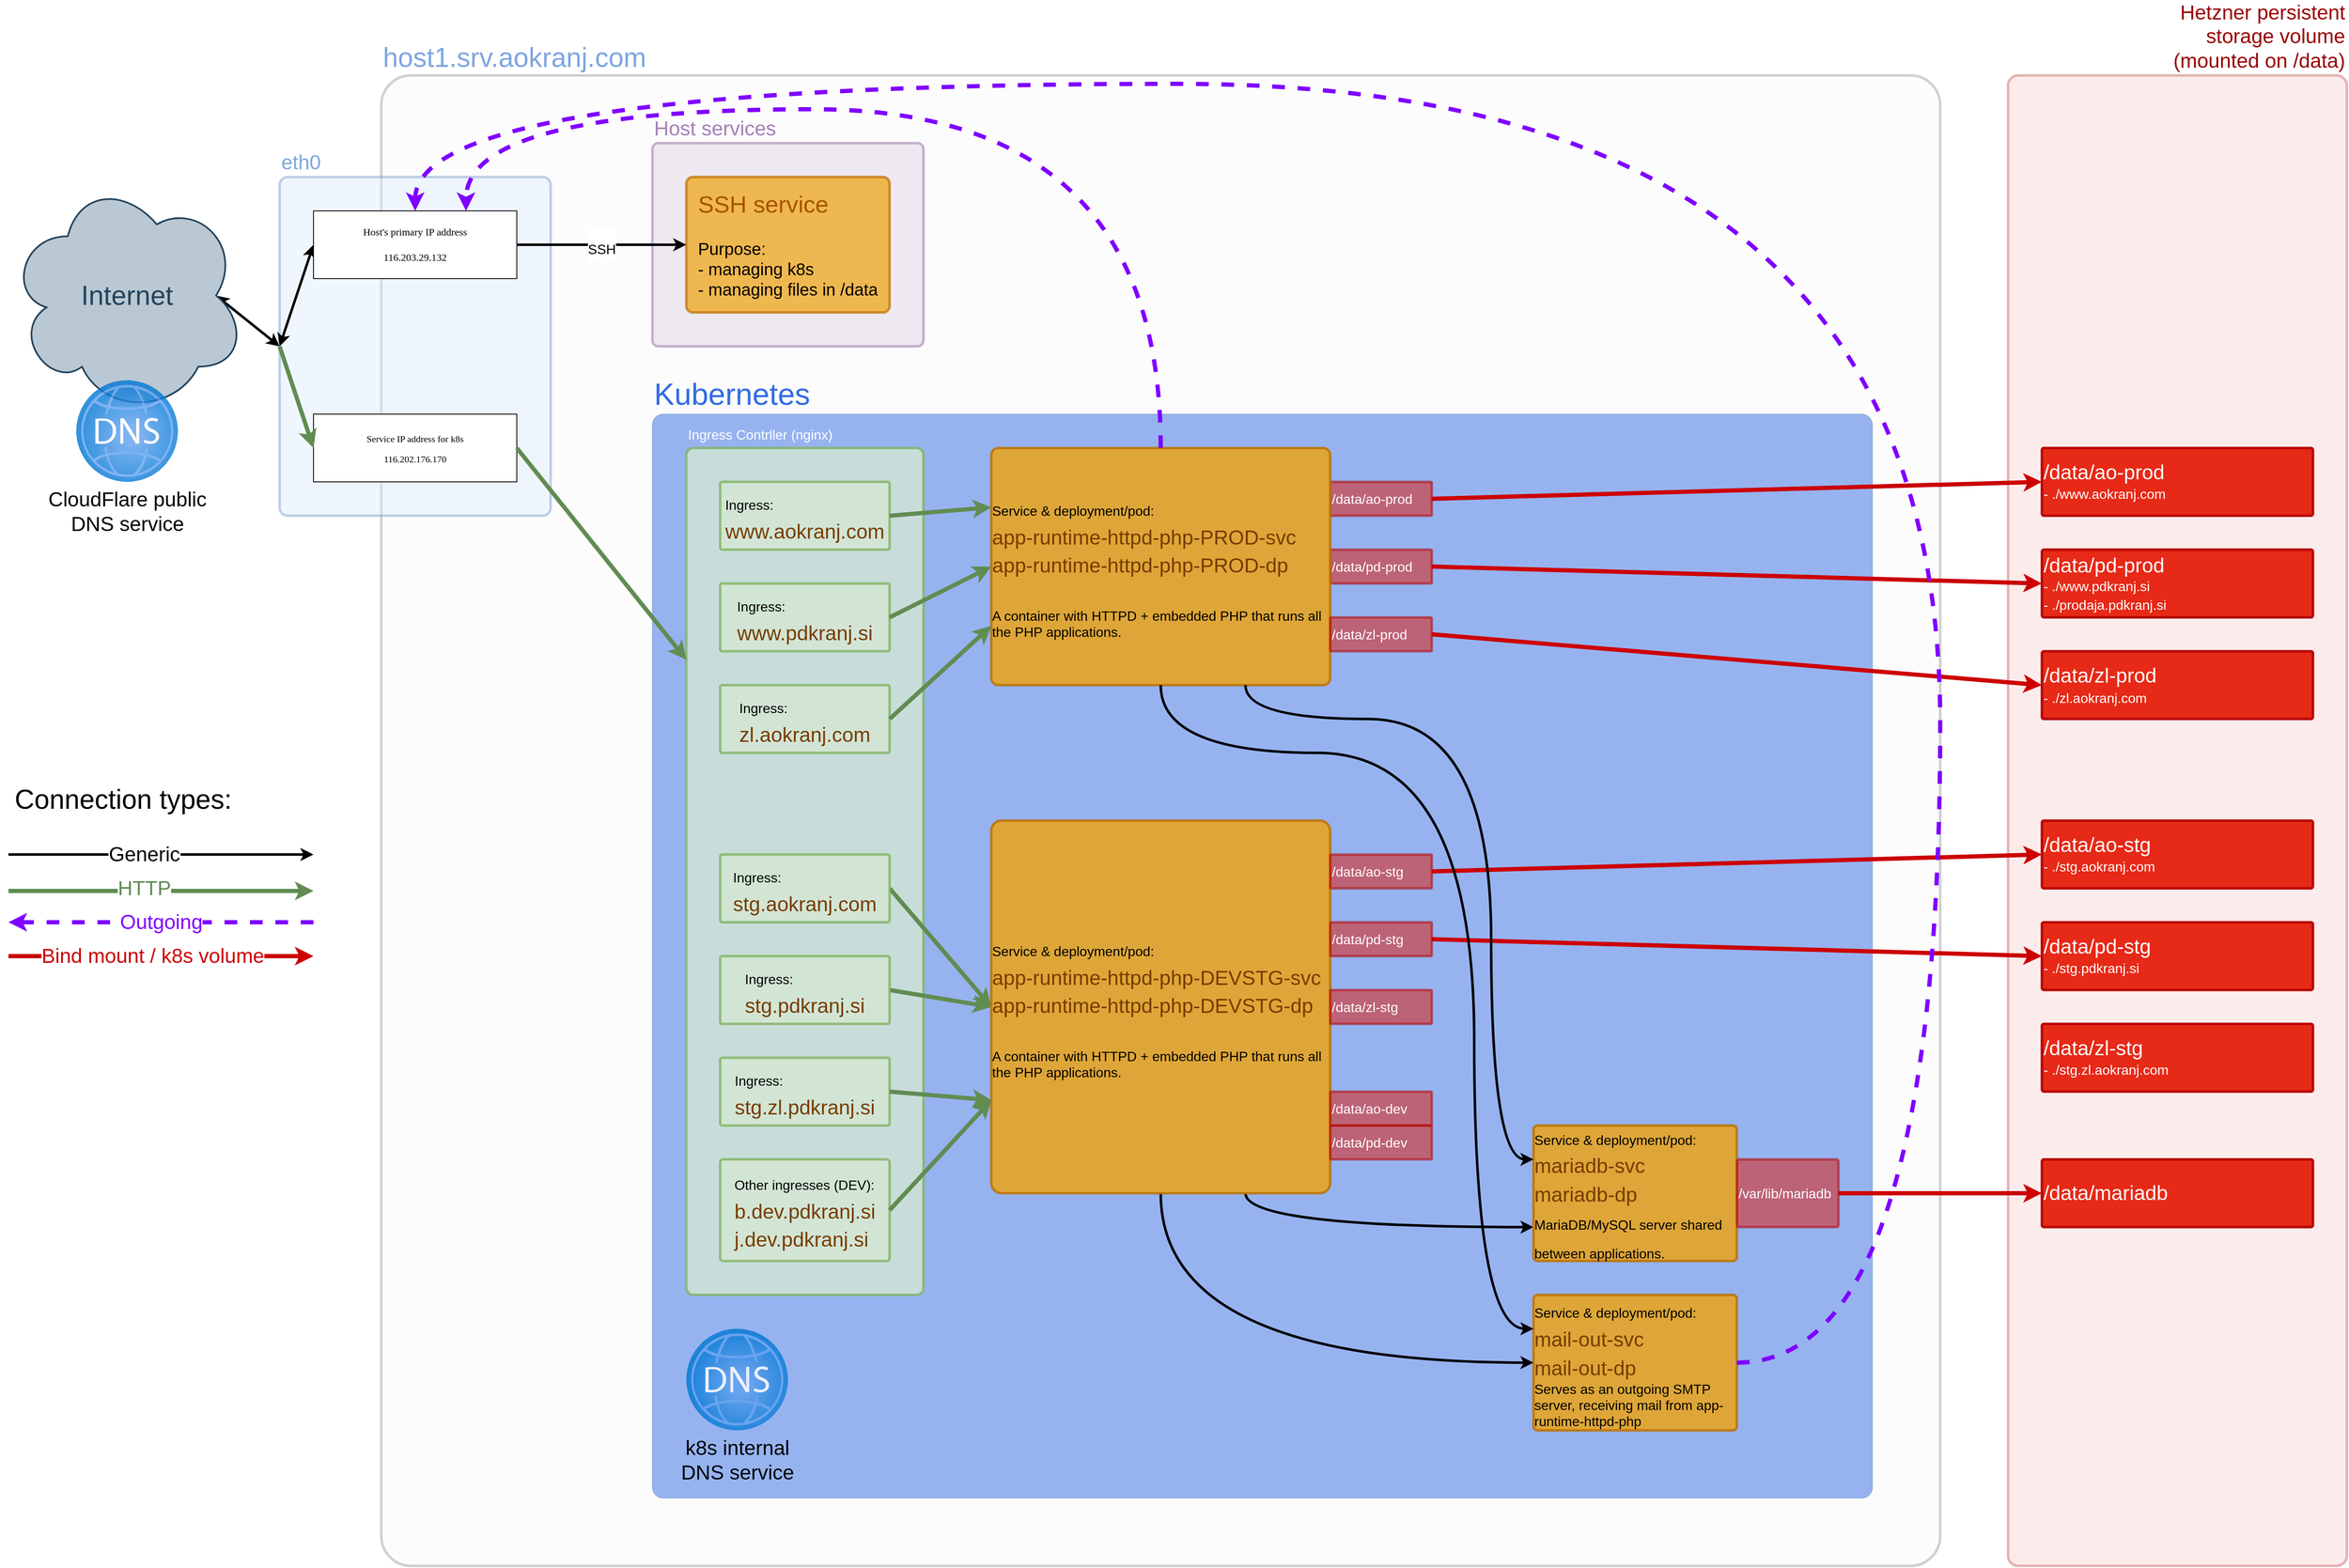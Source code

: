 <mxfile version="20.3.0" type="device"><diagram id="a45cf8ec-cd66-6f27-3ac3-be6e809c9e4a" name="Infrastructure diagram - desired final confifguration"><mxGraphModel dx="2478" dy="1682" grid="1" gridSize="10" guides="1" tooltips="1" connect="1" arrows="1" fold="1" page="1" pageScale="1" pageWidth="1169" pageHeight="1654" background="none" math="0" shadow="0"><root><mxCell id="0"/><mxCell id="1" parent="0"/><mxCell id="3" value="&lt;font style=&quot;font-size: 32px&quot; color=&quot;#7ea6e0&quot;&gt;host1.srv.aokranj.com&lt;/font&gt;" style="rounded=1;whiteSpace=wrap;html=1;shadow=0;strokeColor=#666666;fillColor=#f5f5f5;fontSize=18;fontStyle=0;strokeWidth=3;arcSize=2;align=left;labelPosition=center;verticalLabelPosition=top;verticalAlign=bottom;fontColor=#333333;opacity=30;" parent="1" vertex="1"><mxGeometry x="480" y="160" width="1840" height="1760" as="geometry"/></mxCell><mxCell id="VfFLFzp6Eeh_TzGAHePR-176" style="rounded=0;orthogonalLoop=1;jettySize=auto;html=1;exitX=0.875;exitY=0.5;exitDx=0;exitDy=0;exitPerimeter=0;entryX=0;entryY=0.5;entryDx=0;entryDy=0;fontSize=36;fontColor=#FF8000;strokeWidth=3;endArrow=classic;endFill=1;startArrow=classic;startFill=1;" parent="1" source="49" target="VfFLFzp6Eeh_TzGAHePR-175" edge="1"><mxGeometry relative="1" as="geometry"/></mxCell><mxCell id="VfFLFzp6Eeh_TzGAHePR-175" value="&lt;font color=&quot;#7ea6e0&quot; style=&quot;font-size: 24px&quot;&gt;eth0&lt;/font&gt;" style="rounded=1;whiteSpace=wrap;html=1;shadow=0;strokeColor=#6c8ebf;fillColor=#dae8fc;fontSize=18;opacity=40;fontStyle=0;strokeWidth=3;arcSize=3;align=left;labelPosition=center;verticalLabelPosition=top;verticalAlign=bottom;labelBackgroundColor=none;" parent="1" vertex="1"><mxGeometry x="360" y="280" width="320" height="400" as="geometry"/></mxCell><mxCell id="49" value="&lt;font style=&quot;font-size: 32px&quot;&gt;Internet&lt;/font&gt;" style="ellipse;shape=cloud;whiteSpace=wrap;html=1;shadow=0;strokeColor=#23445D;fillColor=#BAC8D3;gradientColor=none;fontSize=18;fontColor=#23445D;fontStyle=0;gradientDirection=north;strokeWidth=2;" parent="1" vertex="1"><mxGeometry x="40" y="280" width="280" height="280" as="geometry"/></mxCell><mxCell id="VfFLFzp6Eeh_TzGAHePR-183" style="edgeStyle=none;rounded=0;orthogonalLoop=1;jettySize=auto;html=1;exitX=0;exitY=0.5;exitDx=0;exitDy=0;entryX=0;entryY=0.5;entryDx=0;entryDy=0;fontSize=24;fontColor=#326ce5;startArrow=classic;startFill=1;endArrow=classic;endFill=1;strokeWidth=3;" parent="1" source="VfFLFzp6Eeh_TzGAHePR-173" target="VfFLFzp6Eeh_TzGAHePR-175" edge="1"><mxGeometry relative="1" as="geometry"/></mxCell><mxCell id="VfFLFzp6Eeh_TzGAHePR-173" value="&lt;p class=&quot;p1&quot; style=&quot;margin: 0px; font-stretch: normal; line-height: normal; font-family: menlo; color: rgb(0, 0, 0); font-size: 12px;&quot;&gt;&lt;span class=&quot;s1&quot; style=&quot;font-size: 12px;&quot;&gt;&lt;font style=&quot;font-size: 12px;&quot;&gt;Host's primary IP address&lt;/font&gt;&lt;/span&gt;&lt;/p&gt;&lt;p class=&quot;p1&quot; style=&quot;margin: 0px; font-stretch: normal; line-height: normal; font-family: menlo; color: rgb(0, 0, 0); font-size: 12px;&quot;&gt;&lt;span class=&quot;s1&quot; style=&quot;font-size: 12px;&quot;&gt;&lt;font style=&quot;font-size: 12px;&quot;&gt;&lt;br style=&quot;font-size: 12px;&quot;&gt;&lt;/font&gt;&lt;/span&gt;&lt;/p&gt;&lt;p class=&quot;p1&quot; style=&quot;margin: 0px; font-stretch: normal; line-height: normal; font-family: menlo; color: rgb(0, 0, 0); font-size: 12px;&quot;&gt;&lt;span class=&quot;s1&quot; style=&quot;font-size: 12px;&quot;&gt;&lt;font style=&quot;font-size: 12px;&quot;&gt;116.203.29.132&lt;/font&gt;&lt;/span&gt;&lt;/p&gt;" style="rounded=0;whiteSpace=wrap;html=1;fontSize=12;fontColor=#FF8000;" parent="1" vertex="1"><mxGeometry x="400" y="320" width="240" height="80" as="geometry"/></mxCell><mxCell id="VfFLFzp6Eeh_TzGAHePR-179" value="&lt;font style=&quot;font-size: 24px&quot; color=&quot;#a680b8&quot;&gt;Host services&lt;/font&gt;" style="rounded=1;whiteSpace=wrap;html=1;shadow=0;strokeColor=#9673a6;fillColor=#e1d5e7;fontSize=18;opacity=50;fontStyle=0;strokeWidth=3;arcSize=3;align=left;labelPosition=center;verticalLabelPosition=top;verticalAlign=bottom;" parent="1" vertex="1"><mxGeometry x="800" y="240" width="320" height="240" as="geometry"/></mxCell><mxCell id="VfFLFzp6Eeh_TzGAHePR-178" value="&lt;div style=&quot;text-align: left&quot;&gt;&lt;span style=&quot;color: rgb(166 , 83 , 0)&quot;&gt;SSH service&lt;/span&gt;&lt;/div&gt;&lt;font style=&quot;font-size: 20px&quot;&gt;&lt;div style=&quot;text-align: left&quot;&gt;&lt;span style=&quot;font-size: 20px&quot;&gt;&lt;br&gt;&lt;/span&gt;&lt;/div&gt;&lt;div style=&quot;text-align: left&quot;&gt;&lt;span style=&quot;font-size: 20px&quot;&gt;Purpose:&lt;/span&gt;&lt;/div&gt;&lt;div style=&quot;text-align: left&quot;&gt;&lt;span&gt;-&amp;nbsp;&lt;/span&gt;&lt;span style=&quot;background-color: initial;&quot;&gt;managing k8s&lt;/span&gt;&lt;/div&gt;&lt;div style=&quot;text-align: left&quot;&gt;&lt;span style=&quot;background-color: initial;&quot;&gt;- managing files in /data&lt;/span&gt;&lt;/div&gt;&lt;/font&gt;" style="rounded=1;whiteSpace=wrap;html=1;shadow=0;strokeColor=#BD7000;fillColor=#f0a30a;fontSize=28;opacity=70;fontStyle=0;strokeWidth=3;arcSize=5;align=center;labelPosition=center;verticalLabelPosition=middle;verticalAlign=middle;labelBackgroundColor=none;fontColor=#000000;" parent="1" vertex="1"><mxGeometry x="840" y="280" width="240" height="160" as="geometry"/></mxCell><mxCell id="VfFLFzp6Eeh_TzGAHePR-180" value="&lt;font style=&quot;font-size: 16px&quot; color=&quot;#000000&quot;&gt;SSH&lt;/font&gt;" style="rounded=0;orthogonalLoop=1;jettySize=auto;html=1;exitX=1;exitY=0.5;exitDx=0;exitDy=0;entryX=0;entryY=0.5;entryDx=0;entryDy=0;fontSize=32;fontColor=#A65300;startArrow=none;startFill=0;endArrow=classic;endFill=1;strokeWidth=3;labelBackgroundColor=default;" parent="1" source="VfFLFzp6Eeh_TzGAHePR-173" target="VfFLFzp6Eeh_TzGAHePR-178" edge="1"><mxGeometry relative="1" as="geometry"/></mxCell><mxCell id="VfFLFzp6Eeh_TzGAHePR-186" value="&lt;font color=&quot;#000000&quot; style=&quot;font-size: 24px&quot;&gt;CloudFlare public&lt;br&gt;DNS service&lt;br&gt;&lt;/font&gt;" style="aspect=fixed;html=1;points=[];align=center;image;fontSize=12;image=img/lib/azure2/networking/DNS_Zones.svg;labelBackgroundColor=none;fontColor=#783C00;fillColor=#326ce5;opacity=80;" parent="1" vertex="1"><mxGeometry x="120" y="520" width="120" height="120" as="geometry"/></mxCell><mxCell id="VfFLFzp6Eeh_TzGAHePR-198" value="&lt;font color=&quot;#990000&quot;&gt;&lt;span style=&quot;font-size: 24px&quot;&gt;Hetzner persistent&lt;br&gt;storage volume&lt;br&gt;(mounted on /data)&lt;br&gt;&lt;/span&gt;&lt;/font&gt;" style="rounded=1;whiteSpace=wrap;html=1;shadow=0;strokeColor=#b85450;fillColor=#f8cecc;fontSize=18;opacity=40;fontStyle=0;strokeWidth=3;arcSize=3;align=right;labelPosition=center;verticalLabelPosition=top;verticalAlign=bottom;labelBackgroundColor=none;" parent="1" vertex="1"><mxGeometry x="2400" y="160" width="400" height="1760" as="geometry"/></mxCell><mxCell id="VfFLFzp6Eeh_TzGAHePR-225" style="edgeStyle=none;rounded=0;orthogonalLoop=1;jettySize=auto;html=1;fontSize=32;fontColor=#000000;startArrow=none;startFill=0;endArrow=classic;endFill=1;strokeWidth=5;fillColor=#6d8764;strokeColor=#618C52;" parent="1" edge="1"><mxGeometry relative="1" as="geometry"><mxPoint x="40" y="1123" as="sourcePoint"/><mxPoint x="400" y="1123" as="targetPoint"/></mxGeometry></mxCell><mxCell id="VfFLFzp6Eeh_TzGAHePR-226" value="&lt;font color=&quot;#618c52&quot; style=&quot;font-size: 24px&quot;&gt;HTTP&lt;/font&gt;" style="edgeLabel;html=1;align=center;verticalAlign=middle;resizable=0;points=[];fontSize=16;fontColor=#000000;" parent="VfFLFzp6Eeh_TzGAHePR-225" vertex="1" connectable="0"><mxGeometry x="-0.26" y="3" relative="1" as="geometry"><mxPoint x="27" as="offset"/></mxGeometry></mxCell><mxCell id="VfFLFzp6Eeh_TzGAHePR-227" value="&lt;font style=&quot;font-size: 32px&quot;&gt;Connection types:&lt;/font&gt;" style="text;html=1;align=center;verticalAlign=middle;resizable=0;points=[];autosize=1;strokeColor=none;fillColor=none;fontSize=16;fontColor=#000000;" parent="1" vertex="1"><mxGeometry x="40" y="1000" width="270" height="30" as="geometry"/></mxCell><mxCell id="VfFLFzp6Eeh_TzGAHePR-228" style="rounded=0;orthogonalLoop=1;jettySize=auto;html=1;fontSize=24;fontColor=#000000;startArrow=none;startFill=0;endArrow=classic;endFill=1;strokeColor=#CC0000;strokeWidth=5;" parent="1" edge="1"><mxGeometry relative="1" as="geometry"><mxPoint x="40" y="1200" as="sourcePoint"/><mxPoint x="400" y="1200" as="targetPoint"/></mxGeometry></mxCell><mxCell id="VfFLFzp6Eeh_TzGAHePR-229" value="&lt;font color=&quot;#cc0000&quot;&gt;Bind mount / k8s volume&lt;/font&gt;" style="edgeLabel;html=1;align=center;verticalAlign=middle;resizable=0;points=[];fontSize=24;fontColor=#618C52;" parent="VfFLFzp6Eeh_TzGAHePR-228" vertex="1" connectable="0"><mxGeometry x="-0.221" y="4" relative="1" as="geometry"><mxPoint x="30" y="4" as="offset"/></mxGeometry></mxCell><mxCell id="VfFLFzp6Eeh_TzGAHePR-231" style="rounded=0;orthogonalLoop=1;jettySize=auto;html=1;fontSize=16;fontColor=#FFFFFF;startArrow=none;startFill=0;endArrow=classic;endFill=1;strokeWidth=5;dashed=1;strokeColor=#7F00FF;verticalAlign=top;horizontal=0;" parent="1" edge="1"><mxGeometry relative="1" as="geometry"><mxPoint x="400" y="1160" as="sourcePoint"/><mxPoint x="40" y="1160" as="targetPoint"/></mxGeometry></mxCell><mxCell id="VfFLFzp6Eeh_TzGAHePR-232" value="&lt;font style=&quot;font-size: 24px&quot;&gt;Outgoing&lt;/font&gt;" style="edgeLabel;html=1;align=center;verticalAlign=middle;resizable=0;points=[];fontSize=16;fontColor=#7F00FF;rotation=0;" parent="VfFLFzp6Eeh_TzGAHePR-231" vertex="1" connectable="0"><mxGeometry x="0.319" y="-10" relative="1" as="geometry"><mxPoint x="57" y="10" as="offset"/></mxGeometry></mxCell><mxCell id="VfFLFzp6Eeh_TzGAHePR-233" style="rounded=0;orthogonalLoop=1;jettySize=auto;html=1;fontSize=16;fontColor=#FFFFFF;startArrow=none;startFill=0;endArrow=classic;endFill=1;strokeWidth=3;" parent="1" edge="1"><mxGeometry relative="1" as="geometry"><mxPoint x="40" y="1080" as="sourcePoint"/><mxPoint x="400" y="1080" as="targetPoint"/></mxGeometry></mxCell><mxCell id="VfFLFzp6Eeh_TzGAHePR-234" value="&lt;font style=&quot;font-size: 24px&quot;&gt;Generic&lt;/font&gt;" style="edgeLabel;html=1;align=center;verticalAlign=middle;resizable=0;points=[];fontSize=16;fontColor=#000000;" parent="VfFLFzp6Eeh_TzGAHePR-233" vertex="1" connectable="0"><mxGeometry x="-0.223" y="28" relative="1" as="geometry"><mxPoint x="20" y="28" as="offset"/></mxGeometry></mxCell><mxCell id="CxBk4820d_v69qApCO3p-51" value="&lt;p style=&quot;line-height: 1;&quot;&gt;&lt;span style=&quot;font-size: 24px&quot;&gt;/data/zl-prod&lt;br&gt;&lt;/span&gt;&lt;span style=&quot;font-size: 16px;&quot;&gt;- ./zl.aokranj.com&lt;/span&gt;&lt;span style=&quot;font-size: 24px&quot;&gt;&lt;br&gt;&lt;/span&gt;&lt;/p&gt;" style="rounded=1;whiteSpace=wrap;html=1;shadow=0;strokeColor=#B20000;fillColor=#e51400;fontSize=18;opacity=90;fontStyle=0;strokeWidth=3;arcSize=3;align=left;labelPosition=center;verticalLabelPosition=middle;verticalAlign=middle;labelBackgroundColor=none;fontColor=#ffffff;" parent="1" vertex="1"><mxGeometry x="2440" y="840" width="320" height="80" as="geometry"/></mxCell><mxCell id="2C36thIFbOjoakbgItie-49" value="&lt;p class=&quot;p1&quot; style=&quot;margin: 0px ; font-stretch: normal ; font-size: 11px ; line-height: normal ; font-family: &amp;quot;menlo&amp;quot; ; color: rgb(0 , 0 , 0)&quot;&gt;&lt;span class=&quot;s1&quot;&gt;Service IP address for k8s&lt;/span&gt;&lt;/p&gt;&lt;p class=&quot;p1&quot; style=&quot;margin: 0px ; font-stretch: normal ; font-size: 11px ; line-height: normal ; font-family: &amp;quot;menlo&amp;quot; ; color: rgb(0 , 0 , 0)&quot;&gt;&lt;br&gt;&lt;/p&gt;&lt;p class=&quot;p1&quot; style=&quot;margin: 0px ; font-stretch: normal ; font-size: 11px ; line-height: normal ; font-family: &amp;quot;menlo&amp;quot; ; color: rgb(0 , 0 , 0)&quot;&gt;&lt;span class=&quot;s1&quot;&gt;116.202.176.170&lt;/span&gt;&lt;/p&gt;" style="rounded=0;whiteSpace=wrap;html=1;fontSize=36;fontColor=#FF8000;" parent="1" vertex="1"><mxGeometry x="400" y="560" width="240" height="80" as="geometry"/></mxCell><mxCell id="2C36thIFbOjoakbgItie-50" value="&lt;font style=&quot;font-size: 36px&quot;&gt;Kubernetes&lt;/font&gt;" style="rounded=1;whiteSpace=wrap;html=1;labelBackgroundColor=none;fontSize=12;opacity=50;fillColor=#326ce5;strokeColor=#6c8ebf;labelPosition=center;verticalLabelPosition=top;align=left;verticalAlign=bottom;fontColor=#326ce5;arcSize=1;" parent="1" vertex="1"><mxGeometry x="800" y="560" width="1440" height="1280" as="geometry"/></mxCell><mxCell id="2C36thIFbOjoakbgItie-51" value="&lt;div&gt;&lt;span style=&quot;font-size: 16px&quot;&gt;&lt;font color=&quot;#ffffff&quot;&gt;Ingress Contrller (nginx)&lt;/font&gt;&lt;/span&gt;&lt;/div&gt;" style="rounded=1;whiteSpace=wrap;html=1;shadow=0;strokeColor=#82b366;fillColor=#d5e8d4;fontSize=28;opacity=80;fontStyle=0;strokeWidth=3;arcSize=3;align=left;labelPosition=center;verticalLabelPosition=top;verticalAlign=bottom;labelBackgroundColor=none;" parent="1" vertex="1"><mxGeometry x="840" y="600" width="280" height="1000" as="geometry"/></mxCell><mxCell id="2C36thIFbOjoakbgItie-55" value="&lt;div style=&quot;text-align: left&quot;&gt;&lt;span style=&quot;font-size: 16px&quot;&gt;Service &amp;amp; deployment/pod:&lt;/span&gt;&lt;/div&gt;&lt;font&gt;&lt;div style=&quot;text-align: left&quot;&gt;&lt;span style=&quot;color: rgb(120 , 60 , 0) ; font-size: 24px&quot;&gt;mail-out-svc&lt;/span&gt;&lt;/div&gt;&lt;font&gt;&lt;div style=&quot;text-align: left&quot;&gt;&lt;span style=&quot;color: rgb(120 , 60 , 0) ; font-size: 24px&quot;&gt;mail-out-dp&lt;/span&gt;&lt;/div&gt;&lt;/font&gt;&lt;div style=&quot;text-align: left ; font-size: 16px&quot;&gt;&lt;span&gt;Serves as an outgoing SMTP server, receiving mail from app-runtime-httpd-php&lt;br&gt;&lt;/span&gt;&lt;/div&gt;&lt;/font&gt;" style="rounded=1;whiteSpace=wrap;html=1;shadow=0;strokeColor=#BD7000;fillColor=#f0a30a;fontSize=28;opacity=80;fontStyle=0;strokeWidth=3;arcSize=3;align=center;labelPosition=center;verticalLabelPosition=middle;verticalAlign=middle;labelBackgroundColor=none;fontColor=#000000;" parent="1" vertex="1"><mxGeometry x="1840" y="1600" width="240" height="160" as="geometry"/></mxCell><mxCell id="2C36thIFbOjoakbgItie-56" style="edgeStyle=none;rounded=0;orthogonalLoop=1;jettySize=auto;html=1;exitX=1;exitY=0.5;exitDx=0;exitDy=0;entryX=0;entryY=0.5;entryDx=0;entryDy=0;fontSize=16;fontColor=#FFFFFF;startArrow=none;startFill=0;endArrow=classic;endFill=1;strokeWidth=5;strokeColor=#618C52;" parent="1" source="2C36thIFbOjoakbgItie-57" target="2C36thIFbOjoakbgItie-65" edge="1"><mxGeometry relative="1" as="geometry"/></mxCell><mxCell id="2C36thIFbOjoakbgItie-57" value="&lt;div style=&quot;text-align: left&quot;&gt;&lt;span style=&quot;font-size: 16px&quot;&gt;Ingress:&lt;/span&gt;&lt;/div&gt;&lt;font&gt;&lt;div style=&quot;text-align: left&quot;&gt;&lt;span style=&quot;font-size: 24px ; color: rgb(120 , 60 , 0)&quot;&gt;stg.pdkranj.si&lt;/span&gt;&lt;/div&gt;&lt;/font&gt;" style="rounded=1;whiteSpace=wrap;html=1;shadow=0;strokeColor=#82b366;fillColor=#d5e8d4;fontSize=28;opacity=80;fontStyle=0;strokeWidth=3;arcSize=3;align=center;labelPosition=center;verticalLabelPosition=middle;verticalAlign=middle;labelBackgroundColor=none;" parent="1" vertex="1"><mxGeometry x="880" y="1200" width="200" height="80" as="geometry"/></mxCell><mxCell id="2C36thIFbOjoakbgItie-58" style="edgeStyle=none;rounded=0;orthogonalLoop=1;jettySize=auto;html=1;exitX=1;exitY=0.5;exitDx=0;exitDy=0;entryX=0;entryY=0.5;entryDx=0;entryDy=0;fontSize=16;fontColor=#FFFFFF;startArrow=none;startFill=0;endArrow=classic;endFill=1;strokeWidth=5;strokeColor=#618C52;" parent="1" source="2C36thIFbOjoakbgItie-59" target="2C36thIFbOjoakbgItie-65" edge="1"><mxGeometry relative="1" as="geometry"/></mxCell><mxCell id="2C36thIFbOjoakbgItie-59" value="&lt;div style=&quot;text-align: left&quot;&gt;&lt;span style=&quot;font-size: 16px&quot;&gt;Ingress&lt;/span&gt;&lt;span style=&quot;font-size: 16px&quot;&gt;:&lt;/span&gt;&lt;/div&gt;&lt;font&gt;&lt;div style=&quot;text-align: left&quot;&gt;&lt;span style=&quot;font-size: 24px ; color: rgb(120 , 60 , 0)&quot;&gt;stg.aokranj.com&lt;/span&gt;&lt;/div&gt;&lt;/font&gt;" style="rounded=1;whiteSpace=wrap;html=1;shadow=0;strokeColor=#82b366;fillColor=#d5e8d4;fontSize=28;opacity=80;fontStyle=0;strokeWidth=3;arcSize=3;align=center;labelPosition=center;verticalLabelPosition=middle;verticalAlign=middle;labelBackgroundColor=none;" parent="1" vertex="1"><mxGeometry x="880" y="1080" width="200" height="80" as="geometry"/></mxCell><mxCell id="2C36thIFbOjoakbgItie-60" style="edgeStyle=orthogonalEdgeStyle;curved=1;rounded=0;orthogonalLoop=1;jettySize=auto;html=1;exitX=0.75;exitY=1;exitDx=0;exitDy=0;entryX=0;entryY=0.75;entryDx=0;entryDy=0;fontSize=16;fontColor=#FFFFFF;startArrow=none;startFill=0;endArrow=classic;endFill=1;strokeWidth=3;" parent="1" source="2C36thIFbOjoakbgItie-65" target="2C36thIFbOjoakbgItie-67" edge="1"><mxGeometry relative="1" as="geometry"/></mxCell><mxCell id="2C36thIFbOjoakbgItie-62" style="edgeStyle=orthogonalEdgeStyle;curved=1;rounded=0;orthogonalLoop=1;jettySize=auto;html=1;exitX=0.5;exitY=1;exitDx=0;exitDy=0;entryX=0;entryY=0.5;entryDx=0;entryDy=0;fontSize=16;fontColor=#FFFFFF;startArrow=none;startFill=0;endArrow=classic;endFill=1;strokeWidth=3;" parent="1" source="2C36thIFbOjoakbgItie-65" target="2C36thIFbOjoakbgItie-55" edge="1"><mxGeometry relative="1" as="geometry"/></mxCell><mxCell id="2C36thIFbOjoakbgItie-65" value="&lt;div style=&quot;text-align: left&quot;&gt;&lt;div&gt;&lt;span style=&quot;font-size: 16px&quot;&gt;Service &amp;amp; deployment/pod:&lt;/span&gt;&lt;/div&gt;&lt;font style=&quot;text-align: center&quot;&gt;&lt;div style=&quot;text-align: left&quot;&gt;&lt;span style=&quot;color: rgb(120 , 60 , 0) ; font-size: 24px&quot;&gt;app-runtime-httpd-php-DEVSTG-svc&lt;/span&gt;&lt;/div&gt;&lt;div style=&quot;text-align: left&quot;&gt;&lt;span style=&quot;color: rgb(120 , 60 , 0) ; font-size: 24px&quot;&gt;app-runtime-httpd-php-DEVSTG-dp&lt;/span&gt;&lt;/div&gt;&lt;div style=&quot;text-align: left&quot;&gt;&lt;br&gt;&lt;/div&gt;&lt;div style=&quot;text-align: left ; font-size: 16px&quot;&gt;A container with HTTPD + embedded PHP that runs all the PHP applications.&lt;/div&gt;&lt;/font&gt;&lt;/div&gt;" style="rounded=1;whiteSpace=wrap;html=1;shadow=0;strokeColor=#BD7000;fillColor=#f0a30a;fontSize=28;opacity=80;fontStyle=0;strokeWidth=3;arcSize=3;align=center;labelPosition=center;verticalLabelPosition=middle;verticalAlign=middle;labelBackgroundColor=none;fontColor=#000000;" parent="1" vertex="1"><mxGeometry x="1200" y="1040" width="400" height="440" as="geometry"/></mxCell><mxCell id="2C36thIFbOjoakbgItie-67" value="&lt;div style=&quot;text-align: left&quot;&gt;&lt;span style=&quot;font-size: 16px&quot;&gt;Service &amp;amp; deployment/pod:&lt;/span&gt;&lt;/div&gt;&lt;font&gt;&lt;font&gt;&lt;div style=&quot;text-align: left&quot;&gt;&lt;span style=&quot;color: rgb(120 , 60 , 0) ; font-size: 24px&quot;&gt;mariadb-svc&lt;/span&gt;&lt;/div&gt;&lt;div style=&quot;text-align: left&quot;&gt;&lt;span style=&quot;color: rgb(120 , 60 , 0) ; font-size: 24px&quot;&gt;mariadb-dp&lt;/span&gt;&lt;/div&gt;&lt;/font&gt;&lt;/font&gt;&lt;div style=&quot;text-align: left&quot;&gt;&lt;span style=&quot;line-height: 1.2&quot;&gt;&lt;font style=&quot;font-size: 16px&quot;&gt;MariaDB/MySQL server shared between applications.&lt;/font&gt;&lt;/span&gt;&lt;/div&gt;" style="rounded=1;whiteSpace=wrap;html=1;shadow=0;strokeColor=#BD7000;fillColor=#f0a30a;fontSize=28;opacity=80;fontStyle=0;strokeWidth=3;arcSize=3;align=center;labelPosition=center;verticalLabelPosition=middle;verticalAlign=middle;labelBackgroundColor=none;fontColor=#000000;" parent="1" vertex="1"><mxGeometry x="1840" y="1400" width="240" height="160" as="geometry"/></mxCell><mxCell id="2C36thIFbOjoakbgItie-70" value="&lt;font color=&quot;#000000&quot;&gt;&lt;span style=&quot;font-size: 24px&quot;&gt;k8s internal&lt;br&gt;DNS service&lt;br&gt;&lt;/span&gt;&lt;/font&gt;" style="aspect=fixed;html=1;points=[];align=center;image;fontSize=12;image=img/lib/azure2/networking/DNS_Zones.svg;labelBackgroundColor=none;fontColor=#783C00;fillColor=#326ce5;opacity=80;" parent="1" vertex="1"><mxGeometry x="840" y="1640" width="120" height="120" as="geometry"/></mxCell><mxCell id="2C36thIFbOjoakbgItie-73" style="edgeStyle=none;rounded=0;orthogonalLoop=1;jettySize=auto;html=1;exitX=0;exitY=0.5;exitDx=0;exitDy=0;entryX=0;entryY=0.5;entryDx=0;entryDy=0;fontSize=16;fontColor=#000000;startArrow=none;startFill=0;endArrow=classic;endFill=1;strokeColor=#618C52;strokeWidth=5;" parent="1" source="VfFLFzp6Eeh_TzGAHePR-175" target="2C36thIFbOjoakbgItie-49" edge="1"><mxGeometry relative="1" as="geometry"><mxPoint x="360" y="420" as="sourcePoint"/><mxPoint x="400" y="480" as="targetPoint"/></mxGeometry></mxCell><mxCell id="2C36thIFbOjoakbgItie-74" style="edgeStyle=none;rounded=0;orthogonalLoop=1;jettySize=auto;html=1;exitX=1;exitY=0.5;exitDx=0;exitDy=0;fontSize=16;fontColor=#000000;startArrow=none;startFill=0;endArrow=classic;endFill=1;strokeColor=#618C52;strokeWidth=5;entryX=0;entryY=0.25;entryDx=0;entryDy=0;" parent="1" source="2C36thIFbOjoakbgItie-49" target="2C36thIFbOjoakbgItie-51" edge="1"><mxGeometry relative="1" as="geometry"><mxPoint x="370" y="430" as="sourcePoint"/><mxPoint x="840" y="1390" as="targetPoint"/></mxGeometry></mxCell><mxCell id="2C36thIFbOjoakbgItie-77" value="&lt;font style=&quot;font-size: 16px&quot;&gt;/var/lib/mariadb&lt;/font&gt;" style="rounded=1;whiteSpace=wrap;html=1;shadow=0;strokeColor=#B20000;fillColor=#e51400;fontSize=18;opacity=50;fontStyle=0;strokeWidth=3;arcSize=3;align=left;labelPosition=center;verticalLabelPosition=middle;verticalAlign=middle;labelBackgroundColor=none;fontColor=#ffffff;" parent="1" vertex="1"><mxGeometry x="2080" y="1440" width="120" height="80" as="geometry"/></mxCell><mxCell id="2C36thIFbOjoakbgItie-80" value="&lt;font style=&quot;font-size: 24px&quot;&gt;/data/pd-stg&lt;/font&gt;&lt;br&gt;&lt;span style=&quot;font-size: 16px&quot;&gt;- ./stg.pdkranj.si&lt;/span&gt;" style="rounded=1;whiteSpace=wrap;html=1;shadow=0;strokeColor=#B20000;fillColor=#e51400;fontSize=18;opacity=90;fontStyle=0;strokeWidth=3;arcSize=3;align=left;labelPosition=center;verticalLabelPosition=middle;verticalAlign=middle;labelBackgroundColor=none;fontColor=#ffffff;" parent="1" vertex="1"><mxGeometry x="2440" y="1160" width="320" height="80" as="geometry"/></mxCell><mxCell id="2C36thIFbOjoakbgItie-81" style="edgeStyle=none;rounded=0;orthogonalLoop=1;jettySize=auto;html=1;exitX=1;exitY=0.5;exitDx=0;exitDy=0;entryX=0;entryY=0.5;entryDx=0;entryDy=0;fontSize=24;fontColor=#000000;startArrow=none;startFill=0;endArrow=classic;endFill=1;strokeColor=#CC0000;strokeWidth=5;" parent="1" source="2C36thIFbOjoakbgItie-82" target="2C36thIFbOjoakbgItie-80" edge="1"><mxGeometry relative="1" as="geometry"/></mxCell><mxCell id="2C36thIFbOjoakbgItie-82" value="&lt;font style=&quot;font-size: 16px&quot;&gt;/data/pd-stg&lt;br&gt;&lt;/font&gt;" style="rounded=1;whiteSpace=wrap;html=1;shadow=0;strokeColor=#B20000;fillColor=#e51400;fontSize=18;opacity=50;fontStyle=0;strokeWidth=3;arcSize=3;align=left;labelPosition=center;verticalLabelPosition=middle;verticalAlign=middle;labelBackgroundColor=none;fontColor=#ffffff;" parent="1" vertex="1"><mxGeometry x="1600" y="1160" width="120" height="40" as="geometry"/></mxCell><mxCell id="2C36thIFbOjoakbgItie-83" value="&lt;span style=&quot;font-size: 24px&quot;&gt;/data/pd-prod&lt;/span&gt;&lt;br&gt;&lt;font style=&quot;font-size: 16px&quot;&gt;- ./www.pdkranj.si&lt;br&gt;- ./prodaja.pdkranj.si&lt;br&gt;&lt;/font&gt;" style="rounded=1;whiteSpace=wrap;html=1;shadow=0;strokeColor=#B20000;fillColor=#e51400;fontSize=18;opacity=90;fontStyle=0;strokeWidth=3;arcSize=3;align=left;labelPosition=center;verticalLabelPosition=middle;verticalAlign=middle;labelBackgroundColor=none;fontColor=#ffffff;" parent="1" vertex="1"><mxGeometry x="2440" y="720" width="320" height="80" as="geometry"/></mxCell><mxCell id="2C36thIFbOjoakbgItie-84" style="edgeStyle=none;rounded=0;orthogonalLoop=1;jettySize=auto;html=1;exitX=1;exitY=0.5;exitDx=0;exitDy=0;entryX=0;entryY=0.5;entryDx=0;entryDy=0;fontSize=24;fontColor=#000000;startArrow=none;startFill=0;endArrow=classic;endFill=1;strokeColor=#CC0000;strokeWidth=5;" parent="1" source="2C36thIFbOjoakbgItie-85" target="2C36thIFbOjoakbgItie-83" edge="1"><mxGeometry relative="1" as="geometry"/></mxCell><mxCell id="2C36thIFbOjoakbgItie-85" value="&lt;font style=&quot;font-size: 16px&quot;&gt;/data/pd-prod&lt;br&gt;&lt;/font&gt;" style="rounded=1;whiteSpace=wrap;html=1;shadow=0;strokeColor=#B20000;fillColor=#e51400;fontSize=18;opacity=50;fontStyle=0;strokeWidth=3;arcSize=3;align=left;labelPosition=center;verticalLabelPosition=middle;verticalAlign=middle;labelBackgroundColor=none;fontColor=#ffffff;" parent="1" vertex="1"><mxGeometry x="1600" y="720" width="120" height="40" as="geometry"/></mxCell><mxCell id="2C36thIFbOjoakbgItie-86" value="&lt;font style=&quot;font-size: 24px&quot;&gt;/data/ao-stg&lt;/font&gt;&lt;br&gt;&lt;span style=&quot;font-size: 16px&quot;&gt;- ./stg.aokranj.com&lt;/span&gt;" style="rounded=1;whiteSpace=wrap;html=1;shadow=0;strokeColor=#B20000;fillColor=#e51400;fontSize=18;opacity=90;fontStyle=0;strokeWidth=3;arcSize=3;align=left;labelPosition=center;verticalLabelPosition=middle;verticalAlign=middle;labelBackgroundColor=none;fontColor=#ffffff;" parent="1" vertex="1"><mxGeometry x="2440" y="1040" width="320" height="80" as="geometry"/></mxCell><mxCell id="2C36thIFbOjoakbgItie-87" value="&lt;font style=&quot;font-size: 24px&quot;&gt;/data/ao-prod&lt;/font&gt;&lt;br&gt;&lt;span style=&quot;font-size: 16px&quot;&gt;- ./www.aokranj.com&lt;/span&gt;" style="rounded=1;whiteSpace=wrap;html=1;shadow=0;strokeColor=#B20000;fillColor=#e51400;fontSize=18;opacity=90;fontStyle=0;strokeWidth=3;arcSize=3;align=left;labelPosition=center;verticalLabelPosition=middle;verticalAlign=middle;labelBackgroundColor=none;fontColor=#ffffff;" parent="1" vertex="1"><mxGeometry x="2440" y="600" width="320" height="80" as="geometry"/></mxCell><mxCell id="2C36thIFbOjoakbgItie-88" value="&lt;font style=&quot;font-size: 16px&quot;&gt;/data/ao-stg&lt;br&gt;&lt;/font&gt;" style="rounded=1;whiteSpace=wrap;html=1;shadow=0;strokeColor=#B20000;fillColor=#e51400;fontSize=18;opacity=50;fontStyle=0;strokeWidth=3;arcSize=3;align=left;labelPosition=center;verticalLabelPosition=middle;verticalAlign=middle;labelBackgroundColor=none;fontColor=#ffffff;" parent="1" vertex="1"><mxGeometry x="1600" y="1080" width="120" height="40" as="geometry"/></mxCell><mxCell id="2C36thIFbOjoakbgItie-89" value="&lt;font style=&quot;font-size: 16px&quot;&gt;/data/ao-prod&lt;br&gt;&lt;/font&gt;" style="rounded=1;whiteSpace=wrap;html=1;shadow=0;strokeColor=#B20000;fillColor=#e51400;fontSize=18;opacity=50;fontStyle=0;strokeWidth=3;arcSize=3;align=left;labelPosition=center;verticalLabelPosition=middle;verticalAlign=middle;labelBackgroundColor=none;fontColor=#ffffff;" parent="1" vertex="1"><mxGeometry x="1600" y="640" width="120" height="40" as="geometry"/></mxCell><mxCell id="2C36thIFbOjoakbgItie-90" style="edgeStyle=none;rounded=0;orthogonalLoop=1;jettySize=auto;html=1;exitX=1;exitY=0.5;exitDx=0;exitDy=0;entryX=0;entryY=0.5;entryDx=0;entryDy=0;fontSize=24;fontColor=#000000;startArrow=none;startFill=0;endArrow=classic;endFill=1;strokeColor=#CC0000;strokeWidth=5;" parent="1" source="2C36thIFbOjoakbgItie-88" target="2C36thIFbOjoakbgItie-86" edge="1"><mxGeometry relative="1" as="geometry"><mxPoint x="1610.0" y="1080.0" as="sourcePoint"/><mxPoint x="2090.0" y="890.0" as="targetPoint"/></mxGeometry></mxCell><mxCell id="2C36thIFbOjoakbgItie-91" style="edgeStyle=none;rounded=0;orthogonalLoop=1;jettySize=auto;html=1;entryX=0;entryY=0.5;entryDx=0;entryDy=0;fontSize=24;fontColor=#000000;startArrow=none;startFill=0;endArrow=classic;endFill=1;strokeColor=#CC0000;strokeWidth=5;exitX=1;exitY=0.5;exitDx=0;exitDy=0;" parent="1" source="2C36thIFbOjoakbgItie-89" target="2C36thIFbOjoakbgItie-87" edge="1"><mxGeometry relative="1" as="geometry"><mxPoint x="1620.0" y="1090.0" as="sourcePoint"/><mxPoint x="2100.0" y="900.0" as="targetPoint"/></mxGeometry></mxCell><mxCell id="SCkRdX2qneWgscU3v2Dv-49" value="&lt;div style=&quot;text-align: left&quot;&gt;&lt;span style=&quot;font-size: 16px&quot;&gt;Ingress&lt;/span&gt;&lt;span style=&quot;font-size: 16px&quot;&gt;:&lt;/span&gt;&lt;/div&gt;&lt;font&gt;&lt;div style=&quot;text-align: left&quot;&gt;&lt;span style=&quot;font-size: 24px ; color: rgb(120 , 60 , 0)&quot;&gt;zl.aokranj.com&lt;/span&gt;&lt;/div&gt;&lt;/font&gt;" style="rounded=1;whiteSpace=wrap;html=1;shadow=0;strokeColor=#82b366;fillColor=#d5e8d4;fontSize=28;opacity=80;fontStyle=0;strokeWidth=3;arcSize=3;align=center;labelPosition=center;verticalLabelPosition=middle;verticalAlign=middle;labelBackgroundColor=none;" parent="1" vertex="1"><mxGeometry x="880" y="880" width="200" height="80" as="geometry"/></mxCell><mxCell id="SCkRdX2qneWgscU3v2Dv-50" value="&lt;div style=&quot;text-align: left&quot;&gt;&lt;span style=&quot;font-size: 16px&quot;&gt;Ingress&lt;/span&gt;&lt;span style=&quot;font-size: 16px&quot;&gt;:&lt;/span&gt;&lt;/div&gt;&lt;font&gt;&lt;div style=&quot;text-align: left&quot;&gt;&lt;span style=&quot;font-size: 24px ; color: rgb(120 , 60 , 0)&quot;&gt;www.aokranj.com&lt;/span&gt;&lt;/div&gt;&lt;/font&gt;" style="rounded=1;whiteSpace=wrap;html=1;shadow=0;strokeColor=#82b366;fillColor=#d5e8d4;fontSize=28;opacity=80;fontStyle=0;strokeWidth=3;arcSize=3;align=center;labelPosition=center;verticalLabelPosition=middle;verticalAlign=middle;labelBackgroundColor=none;" parent="1" vertex="1"><mxGeometry x="880" y="640" width="200" height="80" as="geometry"/></mxCell><mxCell id="SCkRdX2qneWgscU3v2Dv-51" value="&lt;div style=&quot;text-align: left&quot;&gt;&lt;span style=&quot;font-size: 16px&quot;&gt;Ingress:&lt;/span&gt;&lt;/div&gt;&lt;font&gt;&lt;div style=&quot;text-align: left&quot;&gt;&lt;span style=&quot;font-size: 24px ; color: rgb(120 , 60 , 0)&quot;&gt;www.pdkranj.si&lt;/span&gt;&lt;/div&gt;&lt;/font&gt;" style="rounded=1;whiteSpace=wrap;html=1;shadow=0;strokeColor=#82b366;fillColor=#d5e8d4;fontSize=28;opacity=80;fontStyle=0;strokeWidth=3;arcSize=3;align=center;labelPosition=center;verticalLabelPosition=middle;verticalAlign=middle;labelBackgroundColor=none;" parent="1" vertex="1"><mxGeometry x="880" y="760" width="200" height="80" as="geometry"/></mxCell><mxCell id="SCkRdX2qneWgscU3v2Dv-52" value="&lt;div style=&quot;text-align: left&quot;&gt;&lt;div&gt;&lt;span style=&quot;font-size: 16px&quot;&gt;Service &amp;amp; deployment/pod:&lt;/span&gt;&lt;/div&gt;&lt;font style=&quot;text-align: center&quot;&gt;&lt;div style=&quot;text-align: left&quot;&gt;&lt;span style=&quot;color: rgb(120 , 60 , 0) ; font-size: 24px&quot;&gt;app-runtime-httpd-php-PROD-svc&lt;/span&gt;&lt;/div&gt;&lt;div style=&quot;text-align: left&quot;&gt;&lt;span style=&quot;color: rgb(120 , 60 , 0) ; font-size: 24px&quot;&gt;app-runtime-httpd-php-PROD-dp&lt;/span&gt;&lt;/div&gt;&lt;div style=&quot;text-align: left&quot;&gt;&lt;br&gt;&lt;/div&gt;&lt;div style=&quot;text-align: left ; font-size: 16px&quot;&gt;A container with HTTPD + embedded PHP that runs all the PHP applications.&lt;/div&gt;&lt;/font&gt;&lt;/div&gt;" style="rounded=1;whiteSpace=wrap;html=1;shadow=0;strokeColor=#BD7000;fillColor=#f0a30a;fontSize=28;opacity=80;fontStyle=0;strokeWidth=3;arcSize=3;align=center;labelPosition=center;verticalLabelPosition=middle;verticalAlign=middle;labelBackgroundColor=none;fontColor=#000000;" parent="1" vertex="1"><mxGeometry x="1200" y="600" width="400" height="280" as="geometry"/></mxCell><mxCell id="CxBk4820d_v69qApCO3p-61" style="edgeStyle=none;rounded=0;orthogonalLoop=1;jettySize=auto;html=1;exitX=1;exitY=0.5;exitDx=0;exitDy=0;entryX=0;entryY=0.75;entryDx=0;entryDy=0;fontSize=32;fontColor=#000000;startArrow=none;startFill=0;endArrow=classic;endFill=1;strokeWidth=5;fillColor=#6d8764;strokeColor=#618C52;" parent="1" source="SCkRdX2qneWgscU3v2Dv-49" target="SCkRdX2qneWgscU3v2Dv-52" edge="1"><mxGeometry relative="1" as="geometry"><mxPoint x="1240" y="500" as="sourcePoint"/><mxPoint x="1160" y="360" as="targetPoint"/></mxGeometry></mxCell><mxCell id="SCkRdX2qneWgscU3v2Dv-53" style="edgeStyle=none;rounded=0;orthogonalLoop=1;jettySize=auto;html=1;exitX=1;exitY=0.5;exitDx=0;exitDy=0;entryX=0;entryY=0.5;entryDx=0;entryDy=0;fontSize=16;fontColor=#FFFFFF;startArrow=none;startFill=0;endArrow=classic;endFill=1;strokeWidth=5;strokeColor=#618C52;" parent="1" source="SCkRdX2qneWgscU3v2Dv-51" target="SCkRdX2qneWgscU3v2Dv-52" edge="1"><mxGeometry relative="1" as="geometry"><mxPoint x="1090" y="1090" as="sourcePoint"/><mxPoint x="1170" y="1110" as="targetPoint"/></mxGeometry></mxCell><mxCell id="SCkRdX2qneWgscU3v2Dv-54" style="edgeStyle=none;rounded=0;orthogonalLoop=1;jettySize=auto;html=1;exitX=1;exitY=0.5;exitDx=0;exitDy=0;entryX=0;entryY=0.25;entryDx=0;entryDy=0;fontSize=16;fontColor=#FFFFFF;startArrow=none;startFill=0;endArrow=classic;endFill=1;strokeWidth=5;strokeColor=#618C52;" parent="1" source="SCkRdX2qneWgscU3v2Dv-50" target="SCkRdX2qneWgscU3v2Dv-52" edge="1"><mxGeometry relative="1" as="geometry"><mxPoint x="1100" y="1100" as="sourcePoint"/><mxPoint x="1180" y="1120" as="targetPoint"/></mxGeometry></mxCell><mxCell id="SCkRdX2qneWgscU3v2Dv-56" value="&lt;font style=&quot;font-size: 16px&quot;&gt;/data/zl-prod&lt;br&gt;&lt;/font&gt;" style="rounded=1;whiteSpace=wrap;html=1;shadow=0;strokeColor=#B20000;fillColor=#e51400;fontSize=18;opacity=50;fontStyle=0;strokeWidth=3;arcSize=3;align=left;labelPosition=center;verticalLabelPosition=middle;verticalAlign=middle;labelBackgroundColor=none;fontColor=#ffffff;" parent="1" vertex="1"><mxGeometry x="1600" y="800" width="120" height="40" as="geometry"/></mxCell><mxCell id="SCkRdX2qneWgscU3v2Dv-59" value="&lt;div style=&quot;text-align: left&quot;&gt;&lt;span style=&quot;font-size: 16px&quot;&gt;Ingress:&lt;/span&gt;&lt;/div&gt;&lt;font&gt;&lt;div style=&quot;text-align: left&quot;&gt;&lt;span style=&quot;font-size: 24px ; color: rgb(120 , 60 , 0)&quot;&gt;stg.zl.pdkranj.si&lt;/span&gt;&lt;/div&gt;&lt;/font&gt;" style="rounded=1;whiteSpace=wrap;html=1;shadow=0;strokeColor=#82b366;fillColor=#d5e8d4;fontSize=28;opacity=80;fontStyle=0;strokeWidth=3;arcSize=3;align=center;labelPosition=center;verticalLabelPosition=middle;verticalAlign=middle;labelBackgroundColor=none;" parent="1" vertex="1"><mxGeometry x="880" y="1320" width="200" height="80" as="geometry"/></mxCell><mxCell id="SCkRdX2qneWgscU3v2Dv-60" value="&lt;div style=&quot;text-align: left&quot;&gt;&lt;span style=&quot;font-size: 16px&quot;&gt;Other ingresses (DEV):&lt;/span&gt;&lt;/div&gt;&lt;font&gt;&lt;div style=&quot;text-align: left&quot;&gt;&lt;span style=&quot;font-size: 24px ; color: rgb(120 , 60 , 0)&quot;&gt;b.dev.pdkranj.si&lt;/span&gt;&lt;/div&gt;&lt;div style=&quot;text-align: left&quot;&gt;&lt;font color=&quot;#783c00&quot;&gt;&lt;span style=&quot;font-size: 24px&quot;&gt;j.dev.pdkranj.si&lt;/span&gt;&lt;/font&gt;&lt;/div&gt;&lt;/font&gt;" style="rounded=1;whiteSpace=wrap;html=1;shadow=0;strokeColor=#82b366;fillColor=#d5e8d4;fontSize=28;opacity=80;fontStyle=0;strokeWidth=3;arcSize=3;align=center;labelPosition=center;verticalLabelPosition=middle;verticalAlign=middle;labelBackgroundColor=none;" parent="1" vertex="1"><mxGeometry x="880" y="1440" width="200" height="120" as="geometry"/></mxCell><mxCell id="SCkRdX2qneWgscU3v2Dv-61" value="&lt;font style=&quot;font-size: 16px&quot;&gt;/data/zl-stg&lt;br&gt;&lt;/font&gt;" style="rounded=1;whiteSpace=wrap;html=1;shadow=0;strokeColor=#B20000;fillColor=#e51400;fontSize=18;opacity=50;fontStyle=0;strokeWidth=3;arcSize=3;align=left;labelPosition=center;verticalLabelPosition=middle;verticalAlign=middle;labelBackgroundColor=none;fontColor=#ffffff;" parent="1" vertex="1"><mxGeometry x="1600" y="1240" width="120" height="40" as="geometry"/></mxCell><mxCell id="SCkRdX2qneWgscU3v2Dv-62" value="&lt;font style=&quot;font-size: 16px&quot;&gt;/data/ao-dev&lt;br&gt;&lt;/font&gt;" style="rounded=1;whiteSpace=wrap;html=1;shadow=0;strokeColor=#B20000;fillColor=#e51400;fontSize=18;opacity=50;fontStyle=0;strokeWidth=3;arcSize=3;align=left;labelPosition=center;verticalLabelPosition=middle;verticalAlign=middle;labelBackgroundColor=none;fontColor=#ffffff;" parent="1" vertex="1"><mxGeometry x="1600" y="1360" width="120" height="40" as="geometry"/></mxCell><mxCell id="SCkRdX2qneWgscU3v2Dv-63" value="&lt;font style=&quot;font-size: 16px&quot;&gt;/data/pd-dev&lt;br&gt;&lt;/font&gt;" style="rounded=1;whiteSpace=wrap;html=1;shadow=0;strokeColor=#B20000;fillColor=#e51400;fontSize=18;opacity=50;fontStyle=0;strokeWidth=3;arcSize=3;align=left;labelPosition=center;verticalLabelPosition=middle;verticalAlign=middle;labelBackgroundColor=none;fontColor=#ffffff;" parent="1" vertex="1"><mxGeometry x="1600" y="1400" width="120" height="40" as="geometry"/></mxCell><mxCell id="SCkRdX2qneWgscU3v2Dv-66" style="edgeStyle=orthogonalEdgeStyle;curved=1;rounded=0;orthogonalLoop=1;jettySize=auto;html=1;exitX=0.5;exitY=1;exitDx=0;exitDy=0;fontSize=16;fontColor=#FFFFFF;startArrow=none;startFill=0;endArrow=classic;endFill=1;strokeWidth=3;entryX=0;entryY=0.25;entryDx=0;entryDy=0;" parent="1" source="SCkRdX2qneWgscU3v2Dv-52" target="2C36thIFbOjoakbgItie-55" edge="1"><mxGeometry relative="1" as="geometry"><mxPoint x="1390" y="1500" as="sourcePoint"/><mxPoint x="1850" y="1690" as="targetPoint"/><Array as="points"><mxPoint x="1400" y="960"/><mxPoint x="1770" y="960"/><mxPoint x="1770" y="1640"/></Array></mxGeometry></mxCell><mxCell id="SCkRdX2qneWgscU3v2Dv-68" style="edgeStyle=orthogonalEdgeStyle;curved=1;rounded=0;orthogonalLoop=1;jettySize=auto;html=1;exitX=0.75;exitY=1;exitDx=0;exitDy=0;fontSize=16;fontColor=#FFFFFF;startArrow=none;startFill=0;endArrow=classic;endFill=1;strokeWidth=3;entryX=0;entryY=0.25;entryDx=0;entryDy=0;" parent="1" source="SCkRdX2qneWgscU3v2Dv-52" target="2C36thIFbOjoakbgItie-67" edge="1"><mxGeometry relative="1" as="geometry"><mxPoint x="1390" y="850" as="sourcePoint"/><mxPoint x="1850" y="1650" as="targetPoint"/><Array as="points"><mxPoint x="1500" y="920"/><mxPoint x="1790" y="920"/><mxPoint x="1790" y="1440"/></Array></mxGeometry></mxCell><mxCell id="UGFmF3jwP_paDMs9h8OC-49" style="edgeStyle=none;rounded=0;orthogonalLoop=1;jettySize=auto;html=1;exitX=1;exitY=0.5;exitDx=0;exitDy=0;fontSize=16;fontColor=#FFFFFF;startArrow=none;startFill=0;endArrow=classic;endFill=1;strokeWidth=5;strokeColor=#618C52;entryX=0;entryY=0.75;entryDx=0;entryDy=0;" parent="1" source="SCkRdX2qneWgscU3v2Dv-59" target="2C36thIFbOjoakbgItie-65" edge="1"><mxGeometry relative="1" as="geometry"><mxPoint x="1100" y="1320" as="sourcePoint"/><mxPoint x="1220" y="1365" as="targetPoint"/></mxGeometry></mxCell><mxCell id="UGFmF3jwP_paDMs9h8OC-50" style="edgeStyle=none;rounded=0;orthogonalLoop=1;jettySize=auto;html=1;exitX=1;exitY=0.5;exitDx=0;exitDy=0;entryX=0;entryY=0.75;entryDx=0;entryDy=0;fontSize=16;fontColor=#FFFFFF;startArrow=none;startFill=0;endArrow=classic;endFill=1;strokeWidth=5;strokeColor=#618C52;" parent="1" source="SCkRdX2qneWgscU3v2Dv-60" target="2C36thIFbOjoakbgItie-65" edge="1"><mxGeometry relative="1" as="geometry"><mxPoint x="1080" y="1435" as="sourcePoint"/><mxPoint x="1200" y="1480" as="targetPoint"/></mxGeometry></mxCell><mxCell id="CxBk4820d_v69qApCO3p-56" style="rounded=0;orthogonalLoop=1;jettySize=auto;html=1;exitX=1;exitY=0.5;exitDx=0;exitDy=0;entryX=0;entryY=0.5;entryDx=0;entryDy=0;fontSize=16;fontColor=#FFFFFF;startArrow=none;startFill=0;endArrow=classic;endFill=1;strokeWidth=5;strokeColor=#CC0000;" parent="1" source="SCkRdX2qneWgscU3v2Dv-56" target="CxBk4820d_v69qApCO3p-51" edge="1"><mxGeometry relative="1" as="geometry"><mxPoint x="1290" y="1350" as="sourcePoint"/><mxPoint x="2090" y="1250" as="targetPoint"/></mxGeometry></mxCell><mxCell id="UGFmF3jwP_paDMs9h8OC-51" value="&lt;font style=&quot;font-size: 24px&quot;&gt;/data/zl-stg&lt;/font&gt;&lt;br&gt;&lt;span style=&quot;font-size: 16px&quot;&gt;- ./stg.zl.aokranj.com&lt;/span&gt;" style="rounded=1;whiteSpace=wrap;html=1;shadow=0;strokeColor=#B20000;fillColor=#e51400;fontSize=18;opacity=90;fontStyle=0;strokeWidth=3;arcSize=3;align=left;labelPosition=center;verticalLabelPosition=middle;verticalAlign=middle;labelBackgroundColor=none;fontColor=#ffffff;" parent="1" vertex="1"><mxGeometry x="2440" y="1280" width="320" height="80" as="geometry"/></mxCell><mxCell id="tFxmsEuRCa65AZKEzuSi-49" value="&lt;font style=&quot;font-size: 24px&quot;&gt;/data/mariadb&lt;/font&gt;" style="rounded=1;whiteSpace=wrap;html=1;shadow=0;strokeColor=#B20000;fillColor=#e51400;fontSize=18;opacity=90;fontStyle=0;strokeWidth=3;arcSize=3;align=left;labelPosition=center;verticalLabelPosition=middle;verticalAlign=middle;labelBackgroundColor=none;fontColor=#ffffff;" vertex="1" parent="1"><mxGeometry x="2440" y="1440" width="320" height="80" as="geometry"/></mxCell><mxCell id="2C36thIFbOjoakbgItie-76" style="rounded=0;orthogonalLoop=1;jettySize=auto;html=1;exitX=1;exitY=0.5;exitDx=0;exitDy=0;entryX=0;entryY=0.5;entryDx=0;entryDy=0;fontSize=16;fontColor=#FFFFFF;startArrow=none;startFill=0;endArrow=classic;endFill=1;strokeWidth=5;strokeColor=#CC0000;" parent="1" source="2C36thIFbOjoakbgItie-77" target="tFxmsEuRCa65AZKEzuSi-49" edge="1"><mxGeometry relative="1" as="geometry"><mxPoint x="2400" y="1360.0" as="targetPoint"/></mxGeometry></mxCell><mxCell id="tFxmsEuRCa65AZKEzuSi-50" style="rounded=0;orthogonalLoop=1;jettySize=auto;html=1;fontSize=16;fontColor=#FFFFFF;startArrow=none;startFill=0;endArrow=classic;endFill=1;strokeWidth=5;dashed=1;strokeColor=#7F00FF;verticalAlign=top;horizontal=0;exitX=1;exitY=0.5;exitDx=0;exitDy=0;edgeStyle=orthogonalEdgeStyle;curved=1;entryX=0.5;entryY=0;entryDx=0;entryDy=0;" edge="1" parent="1" source="2C36thIFbOjoakbgItie-55" target="VfFLFzp6Eeh_TzGAHePR-173"><mxGeometry relative="1" as="geometry"><mxPoint x="2120" y="1679.29" as="sourcePoint"/><mxPoint x="2480" y="1679.29" as="targetPoint"/><Array as="points"><mxPoint x="2320" y="1680"/><mxPoint x="2320" y="170"/><mxPoint x="520" y="170"/></Array></mxGeometry></mxCell><mxCell id="tFxmsEuRCa65AZKEzuSi-51" value="&lt;span style=&quot;font-size: 24px;&quot;&gt;&lt;br&gt;&lt;/span&gt;" style="edgeLabel;html=1;align=center;verticalAlign=middle;resizable=0;points=[];fontSize=16;fontColor=#7F00FF;rotation=0;" vertex="1" connectable="0" parent="tFxmsEuRCa65AZKEzuSi-50"><mxGeometry x="0.319" y="-10" relative="1" as="geometry"><mxPoint x="-88" y="-10" as="offset"/></mxGeometry></mxCell><mxCell id="tFxmsEuRCa65AZKEzuSi-52" value="&lt;br&gt;" style="edgeLabel;html=1;align=center;verticalAlign=middle;resizable=0;points=[];" vertex="1" connectable="0" parent="tFxmsEuRCa65AZKEzuSi-50"><mxGeometry x="0.475" y="53" relative="1" as="geometry"><mxPoint as="offset"/></mxGeometry></mxCell><mxCell id="tFxmsEuRCa65AZKEzuSi-53" style="rounded=0;orthogonalLoop=1;jettySize=auto;html=1;fontSize=16;fontColor=#FFFFFF;startArrow=none;startFill=0;endArrow=classic;endFill=1;strokeWidth=5;dashed=1;strokeColor=#7F00FF;verticalAlign=top;horizontal=0;exitX=0.5;exitY=0;exitDx=0;exitDy=0;edgeStyle=orthogonalEdgeStyle;curved=1;entryX=0.75;entryY=0;entryDx=0;entryDy=0;" edge="1" parent="1" source="SCkRdX2qneWgscU3v2Dv-52" target="VfFLFzp6Eeh_TzGAHePR-173"><mxGeometry relative="1" as="geometry"><mxPoint x="2090" y="1690" as="sourcePoint"/><mxPoint x="650" y="350" as="targetPoint"/><Array as="points"><mxPoint x="1400" y="200"/><mxPoint x="580" y="200"/></Array></mxGeometry></mxCell><mxCell id="tFxmsEuRCa65AZKEzuSi-54" value="&lt;span style=&quot;font-size: 24px;&quot;&gt;&lt;br&gt;&lt;/span&gt;" style="edgeLabel;html=1;align=center;verticalAlign=middle;resizable=0;points=[];fontSize=16;fontColor=#7F00FF;rotation=0;" vertex="1" connectable="0" parent="tFxmsEuRCa65AZKEzuSi-53"><mxGeometry x="0.319" y="-10" relative="1" as="geometry"><mxPoint x="-88" y="-10" as="offset"/></mxGeometry></mxCell><mxCell id="tFxmsEuRCa65AZKEzuSi-55" value="&lt;br&gt;" style="edgeLabel;html=1;align=center;verticalAlign=middle;resizable=0;points=[];" vertex="1" connectable="0" parent="tFxmsEuRCa65AZKEzuSi-53"><mxGeometry x="0.475" y="53" relative="1" as="geometry"><mxPoint as="offset"/></mxGeometry></mxCell></root></mxGraphModel></diagram></mxfile>